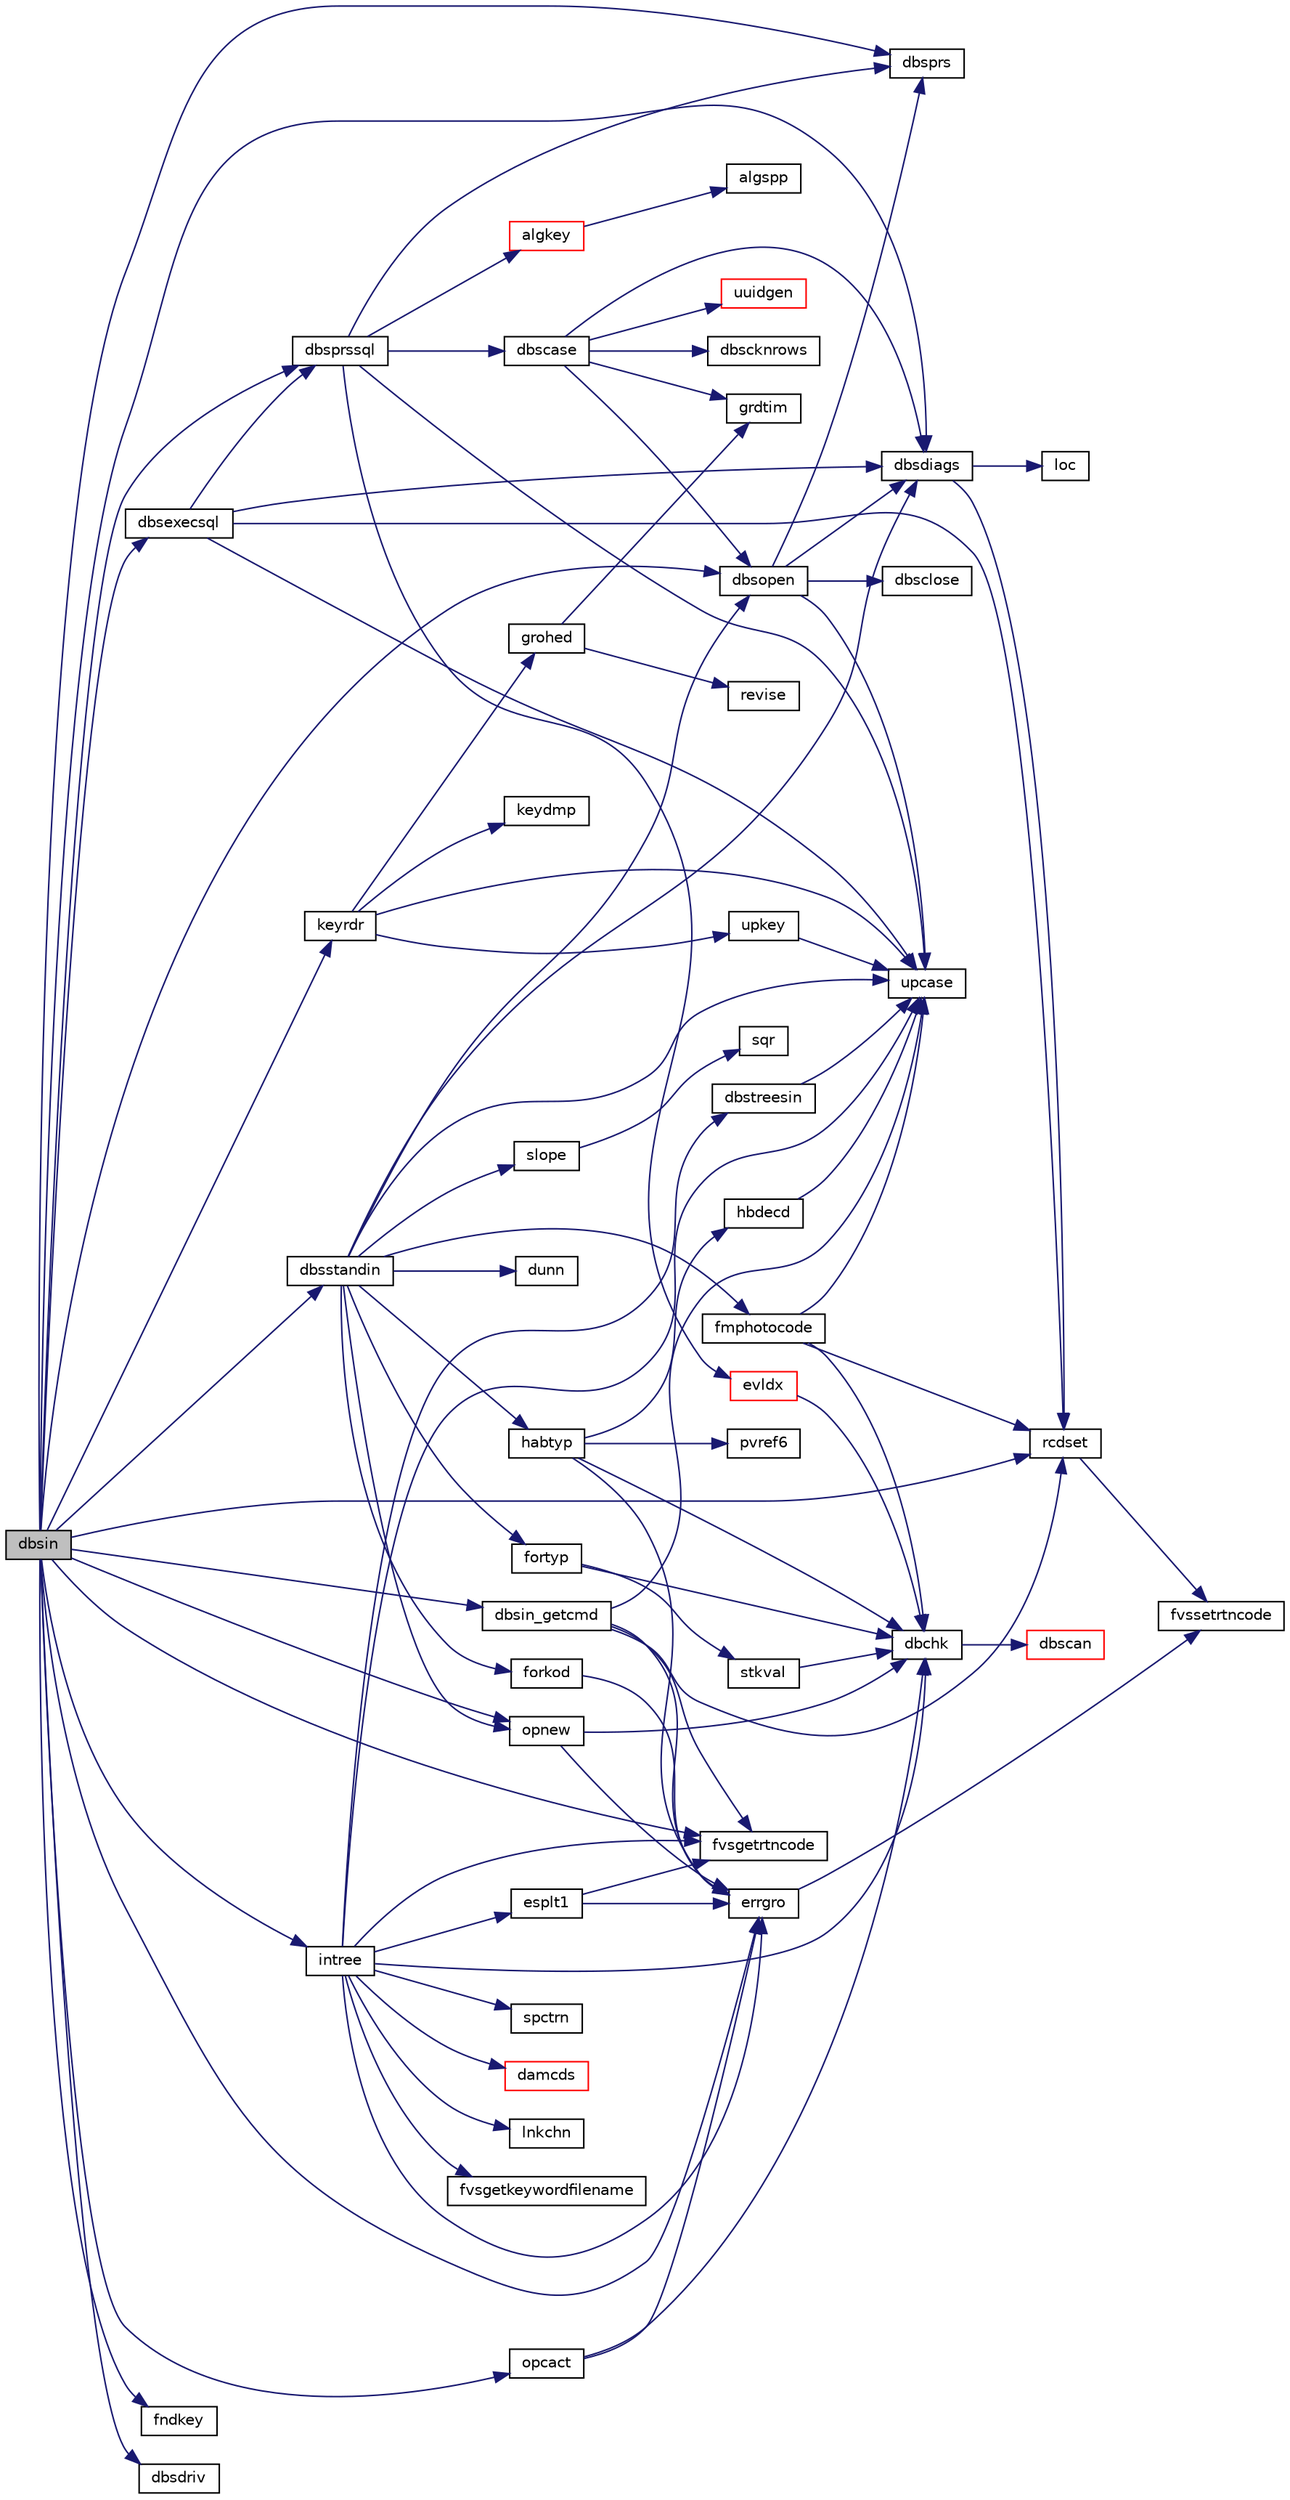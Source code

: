 digraph "dbsin"
{
  edge [fontname="Helvetica",fontsize="10",labelfontname="Helvetica",labelfontsize="10"];
  node [fontname="Helvetica",fontsize="10",shape=record];
  rankdir="LR";
  Node1 [label="dbsin",height=0.2,width=0.4,color="black", fillcolor="grey75", style="filled", fontcolor="black"];
  Node1 -> Node2 [color="midnightblue",fontsize="10",style="solid",fontname="Helvetica"];
  Node2 [label="keyrdr",height=0.2,width=0.4,color="black", fillcolor="white", style="filled",URL="$keyrdr_8f.html#a39433b0291ac515848778ce68d62101b"];
  Node2 -> Node3 [color="midnightblue",fontsize="10",style="solid",fontname="Helvetica"];
  Node3 [label="upcase",height=0.2,width=0.4,color="black", fillcolor="white", style="filled",URL="$upcase_8f.html#a412a50f91650f78ed984862cdcd7a60d"];
  Node2 -> Node4 [color="midnightblue",fontsize="10",style="solid",fontname="Helvetica"];
  Node4 [label="grohed",height=0.2,width=0.4,color="black", fillcolor="white", style="filled",URL="$grohed_8f.html#a208663aece1e7b7a8133af6dd40d5468"];
  Node4 -> Node5 [color="midnightblue",fontsize="10",style="solid",fontname="Helvetica"];
  Node5 [label="revise",height=0.2,width=0.4,color="black", fillcolor="white", style="filled",URL="$revise_8f.html#a760f6639eabbb44bc7694760f0598231"];
  Node4 -> Node6 [color="midnightblue",fontsize="10",style="solid",fontname="Helvetica"];
  Node6 [label="grdtim",height=0.2,width=0.4,color="black", fillcolor="white", style="filled",URL="$grdtim_8f.html#ad10217068165ab4b799e84db9a37e052"];
  Node2 -> Node7 [color="midnightblue",fontsize="10",style="solid",fontname="Helvetica"];
  Node7 [label="upkey",height=0.2,width=0.4,color="black", fillcolor="white", style="filled",URL="$upkey_8f.html#a3d29a548fa44cc88b9b69215287ac9f9"];
  Node7 -> Node3 [color="midnightblue",fontsize="10",style="solid",fontname="Helvetica"];
  Node2 -> Node8 [color="midnightblue",fontsize="10",style="solid",fontname="Helvetica"];
  Node8 [label="keydmp",height=0.2,width=0.4,color="black", fillcolor="white", style="filled",URL="$keydmp_8f.html#ab3f5787fd4e2313afc308c182f25da28"];
  Node1 -> Node9 [color="midnightblue",fontsize="10",style="solid",fontname="Helvetica"];
  Node9 [label="errgro",height=0.2,width=0.4,color="black", fillcolor="white", style="filled",URL="$errgro_8f.html#a638bc8982f252f2894cb512c31d9890a"];
  Node9 -> Node10 [color="midnightblue",fontsize="10",style="solid",fontname="Helvetica"];
  Node10 [label="fvssetrtncode",height=0.2,width=0.4,color="black", fillcolor="white", style="filled",URL="$cmdline_8f.html#a079170808ee3336a99645e9e57dfe5a9"];
  Node1 -> Node11 [color="midnightblue",fontsize="10",style="solid",fontname="Helvetica"];
  Node11 [label="fvsgetrtncode",height=0.2,width=0.4,color="black", fillcolor="white", style="filled",URL="$cmdline_8f.html#a0772cb6ab1daa15981fb8fcb46971c27"];
  Node1 -> Node12 [color="midnightblue",fontsize="10",style="solid",fontname="Helvetica"];
  Node12 [label="fndkey",height=0.2,width=0.4,color="black", fillcolor="white", style="filled",URL="$fndkey_8f.html#a643ffbef08c605bdf298b91a0f8dc232"];
  Node1 -> Node13 [color="midnightblue",fontsize="10",style="solid",fontname="Helvetica"];
  Node13 [label="dbsopen",height=0.2,width=0.4,color="black", fillcolor="white", style="filled",URL="$dbsopen_8f.html#a3e8dabe730ff2a86c085489e3e88b637"];
  Node13 -> Node14 [color="midnightblue",fontsize="10",style="solid",fontname="Helvetica"];
  Node14 [label="dbsclose",height=0.2,width=0.4,color="black", fillcolor="white", style="filled",URL="$dbsclose_8f.html#aed2197b8dac3e7cc05ea998c5322bca4"];
  Node13 -> Node3 [color="midnightblue",fontsize="10",style="solid",fontname="Helvetica"];
  Node13 -> Node15 [color="midnightblue",fontsize="10",style="solid",fontname="Helvetica"];
  Node15 [label="dbsprs",height=0.2,width=0.4,color="black", fillcolor="white", style="filled",URL="$dbsprs_8f.html#a115f4b725c9a25082da8a39e199486cf"];
  Node13 -> Node16 [color="midnightblue",fontsize="10",style="solid",fontname="Helvetica"];
  Node16 [label="dbsdiags",height=0.2,width=0.4,color="black", fillcolor="white", style="filled",URL="$dbsdiags_8f.html#a15a17a1fbf3da59a37155705f6dc1d98"];
  Node16 -> Node17 [color="midnightblue",fontsize="10",style="solid",fontname="Helvetica"];
  Node17 [label="loc",height=0.2,width=0.4,color="black", fillcolor="white", style="filled",URL="$bur__brn_8c.html#a3c8b7f0fcc184328ecbdff756e8bb21a"];
  Node16 -> Node18 [color="midnightblue",fontsize="10",style="solid",fontname="Helvetica"];
  Node18 [label="rcdset",height=0.2,width=0.4,color="black", fillcolor="white", style="filled",URL="$rcdset_8f.html#a1dba8a40ee085d920a3ebb27fcd34a59"];
  Node18 -> Node10 [color="midnightblue",fontsize="10",style="solid",fontname="Helvetica"];
  Node1 -> Node19 [color="midnightblue",fontsize="10",style="solid",fontname="Helvetica"];
  Node19 [label="dbsin_getcmd",height=0.2,width=0.4,color="black", fillcolor="white", style="filled",URL="$dbsin_8f.html#a20a8f94f28cc87063491efa0825a4625"];
  Node19 -> Node3 [color="midnightblue",fontsize="10",style="solid",fontname="Helvetica"];
  Node19 -> Node18 [color="midnightblue",fontsize="10",style="solid",fontname="Helvetica"];
  Node19 -> Node9 [color="midnightblue",fontsize="10",style="solid",fontname="Helvetica"];
  Node19 -> Node11 [color="midnightblue",fontsize="10",style="solid",fontname="Helvetica"];
  Node1 -> Node20 [color="midnightblue",fontsize="10",style="solid",fontname="Helvetica"];
  Node20 [label="dbsexecsql",height=0.2,width=0.4,color="black", fillcolor="white", style="filled",URL="$dbsexecsql_8f.html#ac376580edc459e93bb99d4da1803c1a5"];
  Node20 -> Node21 [color="midnightblue",fontsize="10",style="solid",fontname="Helvetica"];
  Node21 [label="dbsprssql",height=0.2,width=0.4,color="black", fillcolor="white", style="filled",URL="$dbsprssql_8f.html#afccfe81991496d83f08690da1ebec7bf"];
  Node21 -> Node15 [color="midnightblue",fontsize="10",style="solid",fontname="Helvetica"];
  Node21 -> Node3 [color="midnightblue",fontsize="10",style="solid",fontname="Helvetica"];
  Node21 -> Node22 [color="midnightblue",fontsize="10",style="solid",fontname="Helvetica"];
  Node22 [label="dbscase",height=0.2,width=0.4,color="black", fillcolor="white", style="filled",URL="$dbscase_8f.html#a245165c65b7faa315380a4704d9a2acb"];
  Node22 -> Node6 [color="midnightblue",fontsize="10",style="solid",fontname="Helvetica"];
  Node22 -> Node13 [color="midnightblue",fontsize="10",style="solid",fontname="Helvetica"];
  Node22 -> Node16 [color="midnightblue",fontsize="10",style="solid",fontname="Helvetica"];
  Node22 -> Node23 [color="midnightblue",fontsize="10",style="solid",fontname="Helvetica"];
  Node23 [label="dbscknrows",height=0.2,width=0.4,color="black", fillcolor="white", style="filled",URL="$dbscknrows_8f.html#ac66e1b51447683e5f478285853226665"];
  Node22 -> Node24 [color="midnightblue",fontsize="10",style="solid",fontname="Helvetica"];
  Node24 [label="uuidgen",height=0.2,width=0.4,color="red", fillcolor="white", style="filled",URL="$uuidgen_8f.html#a46f32e368f6aef2de2f1d5f13b542ef5"];
  Node21 -> Node25 [color="midnightblue",fontsize="10",style="solid",fontname="Helvetica"];
  Node25 [label="algkey",height=0.2,width=0.4,color="red", fillcolor="white", style="filled",URL="$algkey_8f.html#af4ec0db3053891bbd430e63da8431e46"];
  Node25 -> Node26 [color="midnightblue",fontsize="10",style="solid",fontname="Helvetica"];
  Node26 [label="algspp",height=0.2,width=0.4,color="black", fillcolor="white", style="filled",URL="$algspp_8f.html#a168daddd8cea4fb5a0d4c73c96e0bbdc"];
  Node21 -> Node27 [color="midnightblue",fontsize="10",style="solid",fontname="Helvetica"];
  Node27 [label="evldx",height=0.2,width=0.4,color="red", fillcolor="white", style="filled",URL="$evldx_8f.html#adb0d63ac59f362dfb6e7b6cf34509669"];
  Node27 -> Node28 [color="midnightblue",fontsize="10",style="solid",fontname="Helvetica"];
  Node28 [label="dbchk",height=0.2,width=0.4,color="black", fillcolor="white", style="filled",URL="$dbchk_8f.html#a50e82b8d87ebaeb63d8e1abab05bc20b"];
  Node28 -> Node29 [color="midnightblue",fontsize="10",style="solid",fontname="Helvetica"];
  Node29 [label="dbscan",height=0.2,width=0.4,color="red", fillcolor="white", style="filled",URL="$dbscan_8f.html#a18f1eb65a1dbf6141e44b1ac4a10757e"];
  Node20 -> Node18 [color="midnightblue",fontsize="10",style="solid",fontname="Helvetica"];
  Node20 -> Node16 [color="midnightblue",fontsize="10",style="solid",fontname="Helvetica"];
  Node20 -> Node3 [color="midnightblue",fontsize="10",style="solid",fontname="Helvetica"];
  Node1 -> Node30 [color="midnightblue",fontsize="10",style="solid",fontname="Helvetica"];
  Node30 [label="opnew",height=0.2,width=0.4,color="black", fillcolor="white", style="filled",URL="$opnew_8f.html#a279e50f0eb11d39630ea1c07984823c6"];
  Node30 -> Node28 [color="midnightblue",fontsize="10",style="solid",fontname="Helvetica"];
  Node30 -> Node9 [color="midnightblue",fontsize="10",style="solid",fontname="Helvetica"];
  Node1 -> Node31 [color="midnightblue",fontsize="10",style="solid",fontname="Helvetica"];
  Node31 [label="opcact",height=0.2,width=0.4,color="black", fillcolor="white", style="filled",URL="$opcact_8f.html#a57d23ee6c8c5c4cd94835b6e10ceab79"];
  Node31 -> Node28 [color="midnightblue",fontsize="10",style="solid",fontname="Helvetica"];
  Node31 -> Node9 [color="midnightblue",fontsize="10",style="solid",fontname="Helvetica"];
  Node1 -> Node15 [color="midnightblue",fontsize="10",style="solid",fontname="Helvetica"];
  Node1 -> Node32 [color="midnightblue",fontsize="10",style="solid",fontname="Helvetica"];
  Node32 [label="dbsstandin",height=0.2,width=0.4,color="black", fillcolor="white", style="filled",URL="$dbsstandin_8f.html#a92121fe5f3f5d8e053906937e414c074"];
  Node32 -> Node13 [color="midnightblue",fontsize="10",style="solid",fontname="Helvetica"];
  Node32 -> Node16 [color="midnightblue",fontsize="10",style="solid",fontname="Helvetica"];
  Node32 -> Node3 [color="midnightblue",fontsize="10",style="solid",fontname="Helvetica"];
  Node32 -> Node33 [color="midnightblue",fontsize="10",style="solid",fontname="Helvetica"];
  Node33 [label="forkod",height=0.2,width=0.4,color="black", fillcolor="white", style="filled",URL="$forkod_8f.html#a23bb555d589cf86f91d31629c15f7b66"];
  Node33 -> Node9 [color="midnightblue",fontsize="10",style="solid",fontname="Helvetica"];
  Node32 -> Node34 [color="midnightblue",fontsize="10",style="solid",fontname="Helvetica"];
  Node34 [label="habtyp",height=0.2,width=0.4,color="black", fillcolor="white", style="filled",URL="$habtyp_8f.html#a508134cecb4c37e7c3afb626eb7633c1"];
  Node34 -> Node28 [color="midnightblue",fontsize="10",style="solid",fontname="Helvetica"];
  Node34 -> Node35 [color="midnightblue",fontsize="10",style="solid",fontname="Helvetica"];
  Node35 [label="pvref6",height=0.2,width=0.4,color="black", fillcolor="white", style="filled",URL="$pvref6_8f.html#a3f224d8363adf3d3795ee69ef1c0f5e1"];
  Node34 -> Node9 [color="midnightblue",fontsize="10",style="solid",fontname="Helvetica"];
  Node34 -> Node36 [color="midnightblue",fontsize="10",style="solid",fontname="Helvetica"];
  Node36 [label="hbdecd",height=0.2,width=0.4,color="black", fillcolor="white", style="filled",URL="$hbdecd_8f.html#a213f3bd39dd36bf04e9c8d7eb0cf7168"];
  Node36 -> Node3 [color="midnightblue",fontsize="10",style="solid",fontname="Helvetica"];
  Node32 -> Node37 [color="midnightblue",fontsize="10",style="solid",fontname="Helvetica"];
  Node37 [label="slope",height=0.2,width=0.4,color="black", fillcolor="white", style="filled",URL="$fof__soi_8c.html#ac490823ca6d42e8898c5254c70a316ff"];
  Node37 -> Node38 [color="midnightblue",fontsize="10",style="solid",fontname="Helvetica"];
  Node38 [label="sqr",height=0.2,width=0.4,color="black", fillcolor="white", style="filled",URL="$fof__soi_8c.html#a1a35cac9977f5ee55e3378655cb905d4"];
  Node32 -> Node39 [color="midnightblue",fontsize="10",style="solid",fontname="Helvetica"];
  Node39 [label="dunn",height=0.2,width=0.4,color="black", fillcolor="white", style="filled",URL="$dunn_8f.html#ac6c173b747a12b29de3b1816e28083d1"];
  Node32 -> Node40 [color="midnightblue",fontsize="10",style="solid",fontname="Helvetica"];
  Node40 [label="fortyp",height=0.2,width=0.4,color="black", fillcolor="white", style="filled",URL="$fortyp_8f.html#ab61cd2edd821b692065258a1813c4779"];
  Node40 -> Node28 [color="midnightblue",fontsize="10",style="solid",fontname="Helvetica"];
  Node40 -> Node41 [color="midnightblue",fontsize="10",style="solid",fontname="Helvetica"];
  Node41 [label="stkval",height=0.2,width=0.4,color="black", fillcolor="white", style="filled",URL="$stkval_8f.html#a93f353fad51f162de3cdb1b61ee623d1"];
  Node41 -> Node28 [color="midnightblue",fontsize="10",style="solid",fontname="Helvetica"];
  Node32 -> Node42 [color="midnightblue",fontsize="10",style="solid",fontname="Helvetica"];
  Node42 [label="fmphotocode",height=0.2,width=0.4,color="black", fillcolor="white", style="filled",URL="$fmphotocode_8f.html#a31cea91f0282b9c00272d7cd51a787e1"];
  Node42 -> Node28 [color="midnightblue",fontsize="10",style="solid",fontname="Helvetica"];
  Node42 -> Node3 [color="midnightblue",fontsize="10",style="solid",fontname="Helvetica"];
  Node42 -> Node18 [color="midnightblue",fontsize="10",style="solid",fontname="Helvetica"];
  Node32 -> Node30 [color="midnightblue",fontsize="10",style="solid",fontname="Helvetica"];
  Node1 -> Node43 [color="midnightblue",fontsize="10",style="solid",fontname="Helvetica"];
  Node43 [label="dbsdriv",height=0.2,width=0.4,color="black", fillcolor="white", style="filled",URL="$dbsdriv_8f.html#afa69b0bd6925c0791239d13a2b3c330e"];
  Node1 -> Node21 [color="midnightblue",fontsize="10",style="solid",fontname="Helvetica"];
  Node1 -> Node18 [color="midnightblue",fontsize="10",style="solid",fontname="Helvetica"];
  Node1 -> Node16 [color="midnightblue",fontsize="10",style="solid",fontname="Helvetica"];
  Node1 -> Node44 [color="midnightblue",fontsize="10",style="solid",fontname="Helvetica"];
  Node44 [label="intree",height=0.2,width=0.4,color="black", fillcolor="white", style="filled",URL="$intree_8f.html#ab8960e00f8b143cb6ab968b841836fb3"];
  Node44 -> Node28 [color="midnightblue",fontsize="10",style="solid",fontname="Helvetica"];
  Node44 -> Node9 [color="midnightblue",fontsize="10",style="solid",fontname="Helvetica"];
  Node44 -> Node11 [color="midnightblue",fontsize="10",style="solid",fontname="Helvetica"];
  Node44 -> Node45 [color="midnightblue",fontsize="10",style="solid",fontname="Helvetica"];
  Node45 [label="dbstreesin",height=0.2,width=0.4,color="black", fillcolor="white", style="filled",URL="$dbstreesin_8f.html#ae1d3b411ce4e99e3579764ad6e78ca3d"];
  Node45 -> Node3 [color="midnightblue",fontsize="10",style="solid",fontname="Helvetica"];
  Node44 -> Node46 [color="midnightblue",fontsize="10",style="solid",fontname="Helvetica"];
  Node46 [label="fvsgetkeywordfilename",height=0.2,width=0.4,color="black", fillcolor="white", style="filled",URL="$cmdline_8f.html#a0e76754ef3361889b089410a750a9e0b"];
  Node44 -> Node3 [color="midnightblue",fontsize="10",style="solid",fontname="Helvetica"];
  Node44 -> Node47 [color="midnightblue",fontsize="10",style="solid",fontname="Helvetica"];
  Node47 [label="spctrn",height=0.2,width=0.4,color="black", fillcolor="white", style="filled",URL="$spctrn_8f.html#aff1d5df51a44d7aa29d39c0040b5f72d"];
  Node44 -> Node48 [color="midnightblue",fontsize="10",style="solid",fontname="Helvetica"];
  Node48 [label="esplt1",height=0.2,width=0.4,color="black", fillcolor="white", style="filled",URL="$esplt1_8f.html#abbe2df7320e806c2c3aff6e11d3d81ae"];
  Node48 -> Node9 [color="midnightblue",fontsize="10",style="solid",fontname="Helvetica"];
  Node48 -> Node11 [color="midnightblue",fontsize="10",style="solid",fontname="Helvetica"];
  Node44 -> Node49 [color="midnightblue",fontsize="10",style="solid",fontname="Helvetica"];
  Node49 [label="damcds",height=0.2,width=0.4,color="red", fillcolor="white", style="filled",URL="$damcds_8f.html#af521b1de48251b1767c293d25a7ee975"];
  Node44 -> Node50 [color="midnightblue",fontsize="10",style="solid",fontname="Helvetica"];
  Node50 [label="lnkchn",height=0.2,width=0.4,color="black", fillcolor="white", style="filled",URL="$lnkchn_8f.html#afda5170f1447961a574e5d1a697ee0e1"];
}
